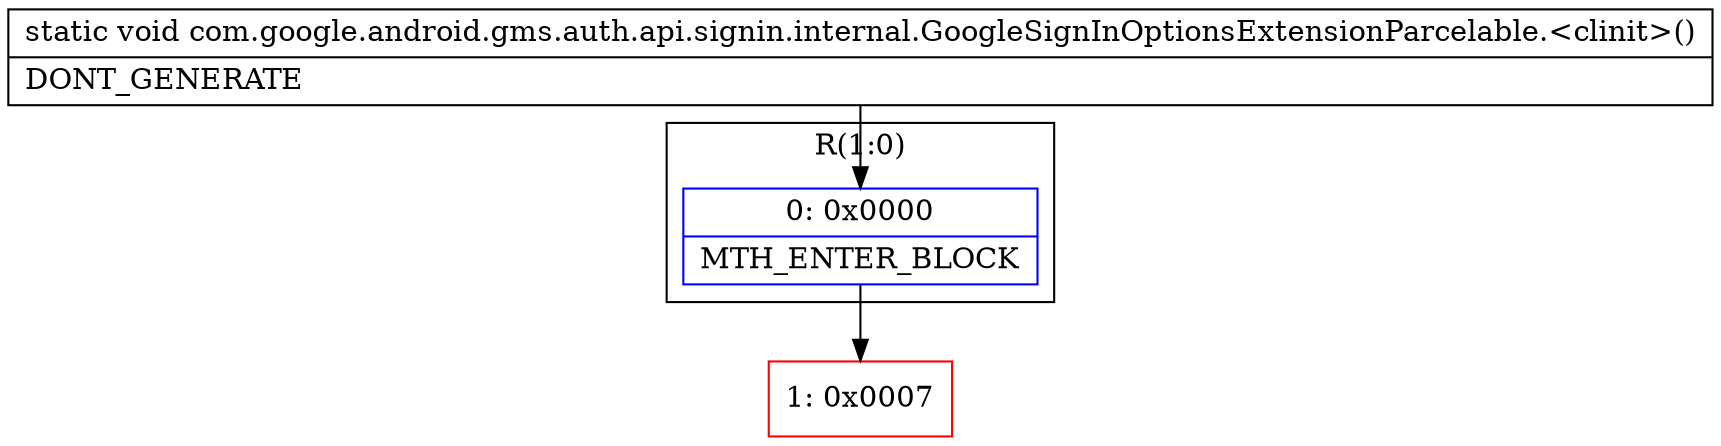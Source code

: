 digraph "CFG forcom.google.android.gms.auth.api.signin.internal.GoogleSignInOptionsExtensionParcelable.\<clinit\>()V" {
subgraph cluster_Region_1669433617 {
label = "R(1:0)";
node [shape=record,color=blue];
Node_0 [shape=record,label="{0\:\ 0x0000|MTH_ENTER_BLOCK\l}"];
}
Node_1 [shape=record,color=red,label="{1\:\ 0x0007}"];
MethodNode[shape=record,label="{static void com.google.android.gms.auth.api.signin.internal.GoogleSignInOptionsExtensionParcelable.\<clinit\>()  | DONT_GENERATE\l}"];
MethodNode -> Node_0;
Node_0 -> Node_1;
}

